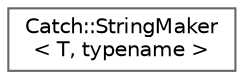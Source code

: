 digraph "Graphical Class Hierarchy"
{
 // LATEX_PDF_SIZE
  bgcolor="transparent";
  edge [fontname=Helvetica,fontsize=10,labelfontname=Helvetica,labelfontsize=10];
  node [fontname=Helvetica,fontsize=10,shape=box,height=0.2,width=0.4];
  rankdir="LR";
  Node0 [id="Node000000",label="Catch::StringMaker\l\< T, typename \>",height=0.2,width=0.4,color="grey40", fillcolor="white", style="filled",URL="$struct_catch_1_1_string_maker.html",tooltip=" "];
}
